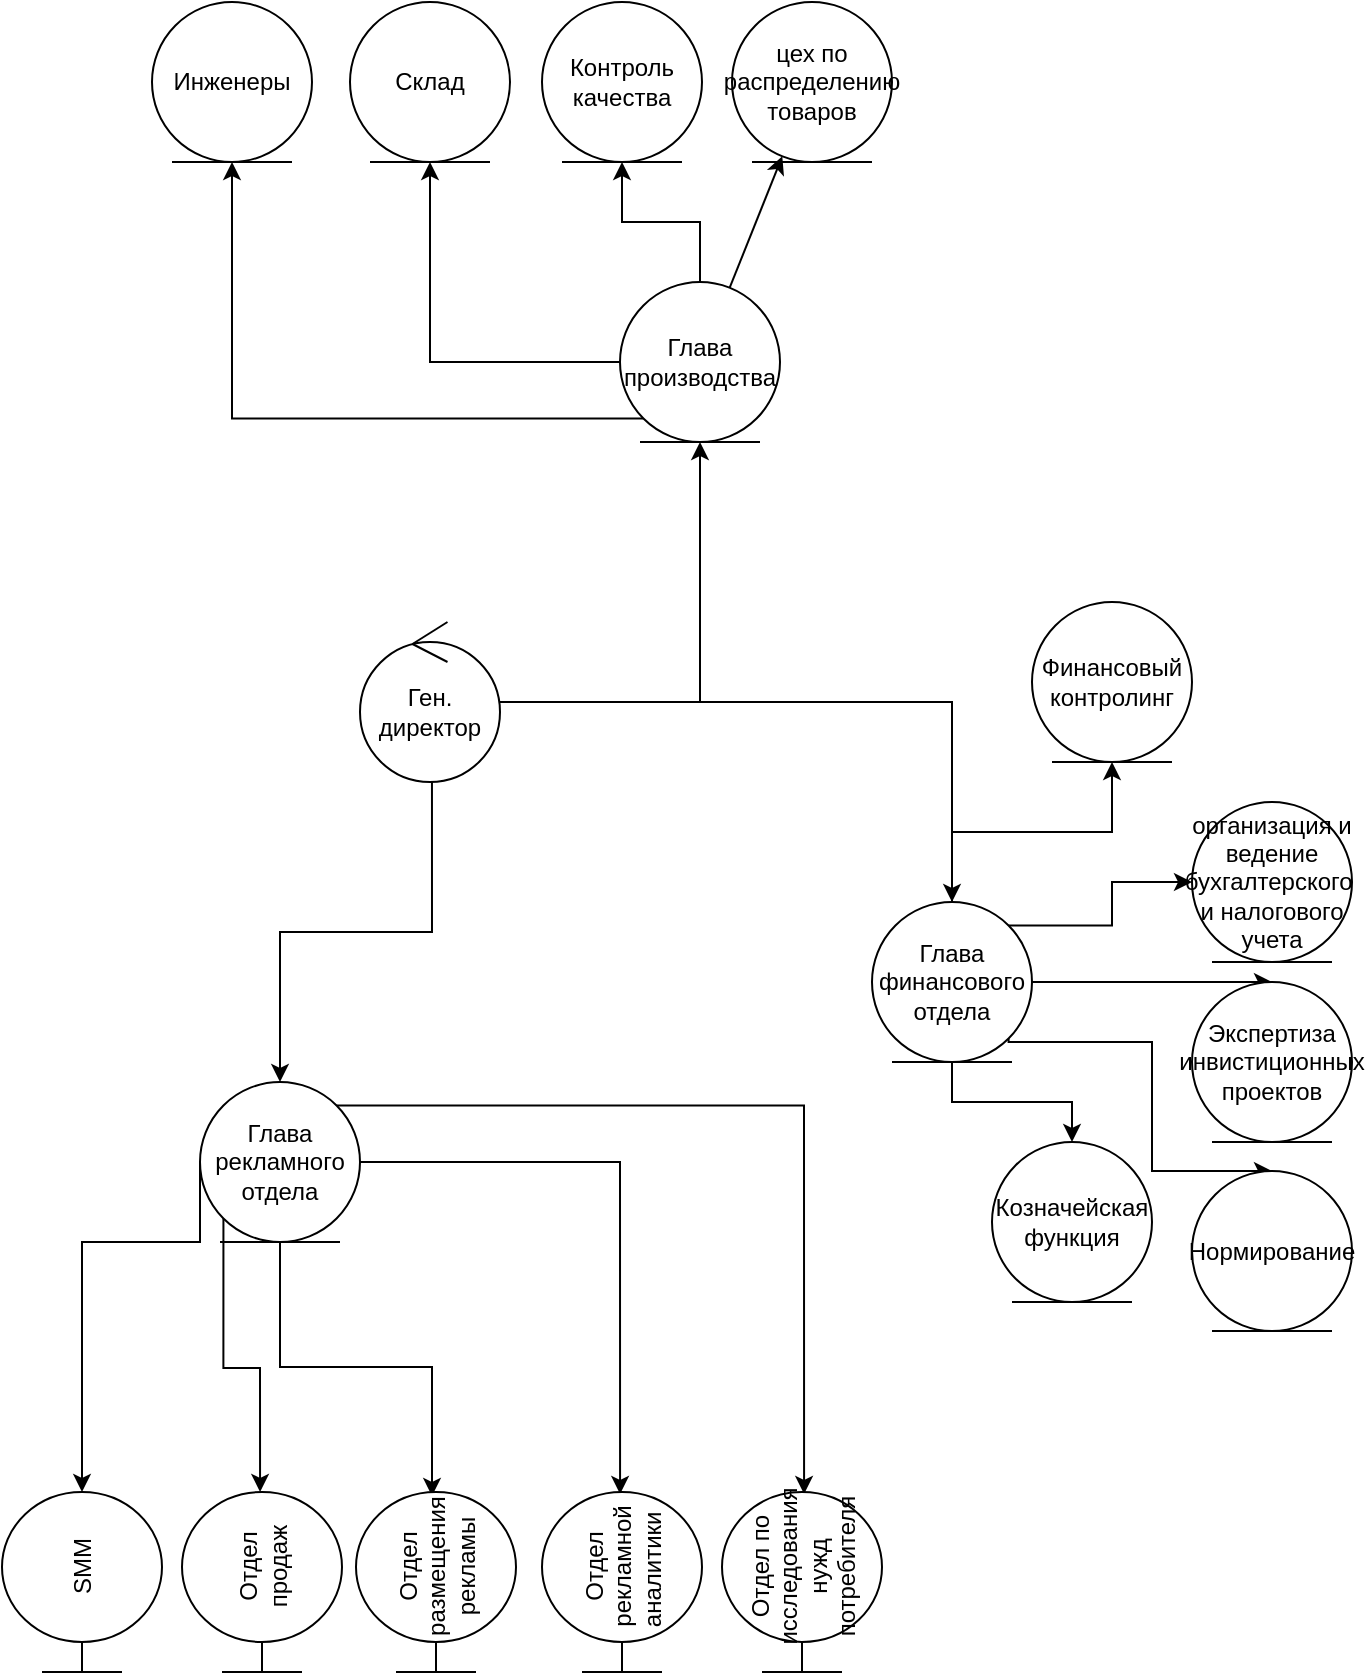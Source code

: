 <mxfile version="20.8.21" type="github">
  <diagram name="Страница 1" id="4H8iXRmtnrGgzoY1Sn-D">
    <mxGraphModel dx="1193" dy="773" grid="1" gridSize="10" guides="1" tooltips="1" connect="1" arrows="1" fold="1" page="1" pageScale="1" pageWidth="827" pageHeight="1169" math="0" shadow="0">
      <root>
        <mxCell id="0" />
        <mxCell id="1" parent="0" />
        <mxCell id="_J8wM2OBpAw2C5zsuMnr-1" value="Отдел продаж" style="shape=umlBoundary;whiteSpace=wrap;html=1;rotation=-90;" vertex="1" parent="1">
          <mxGeometry x="110" y="810" width="90" height="80" as="geometry" />
        </mxCell>
        <mxCell id="_J8wM2OBpAw2C5zsuMnr-8" style="edgeStyle=orthogonalEdgeStyle;rounded=0;orthogonalLoop=1;jettySize=auto;html=1;exitX=0;exitY=0.5;exitDx=0;exitDy=0;" edge="1" parent="1" source="_J8wM2OBpAw2C5zsuMnr-2" target="_J8wM2OBpAw2C5zsuMnr-5">
          <mxGeometry relative="1" as="geometry">
            <Array as="points">
              <mxPoint x="124" y="680" />
              <mxPoint x="65" y="680" />
            </Array>
          </mxGeometry>
        </mxCell>
        <mxCell id="_J8wM2OBpAw2C5zsuMnr-9" style="edgeStyle=orthogonalEdgeStyle;rounded=0;orthogonalLoop=1;jettySize=auto;html=1;exitX=0;exitY=1;exitDx=0;exitDy=0;entryX=1;entryY=0.488;entryDx=0;entryDy=0;entryPerimeter=0;" edge="1" parent="1" source="_J8wM2OBpAw2C5zsuMnr-2" target="_J8wM2OBpAw2C5zsuMnr-1">
          <mxGeometry relative="1" as="geometry">
            <Array as="points">
              <mxPoint x="136" y="743" />
              <mxPoint x="154" y="743" />
            </Array>
          </mxGeometry>
        </mxCell>
        <mxCell id="_J8wM2OBpAw2C5zsuMnr-10" style="edgeStyle=orthogonalEdgeStyle;rounded=0;orthogonalLoop=1;jettySize=auto;html=1;exitX=0.5;exitY=1;exitDx=0;exitDy=0;entryX=0.978;entryY=0.475;entryDx=0;entryDy=0;entryPerimeter=0;" edge="1" parent="1" source="_J8wM2OBpAw2C5zsuMnr-2" target="_J8wM2OBpAw2C5zsuMnr-4">
          <mxGeometry relative="1" as="geometry" />
        </mxCell>
        <mxCell id="_J8wM2OBpAw2C5zsuMnr-11" style="edgeStyle=orthogonalEdgeStyle;rounded=0;orthogonalLoop=1;jettySize=auto;html=1;exitX=1;exitY=0.5;exitDx=0;exitDy=0;entryX=0.989;entryY=0.488;entryDx=0;entryDy=0;entryPerimeter=0;" edge="1" parent="1" source="_J8wM2OBpAw2C5zsuMnr-2" target="_J8wM2OBpAw2C5zsuMnr-6">
          <mxGeometry relative="1" as="geometry">
            <Array as="points">
              <mxPoint x="334" y="640" />
            </Array>
          </mxGeometry>
        </mxCell>
        <mxCell id="_J8wM2OBpAw2C5zsuMnr-12" style="edgeStyle=orthogonalEdgeStyle;rounded=0;orthogonalLoop=1;jettySize=auto;html=1;exitX=1;exitY=0;exitDx=0;exitDy=0;entryX=0.989;entryY=0.513;entryDx=0;entryDy=0;entryPerimeter=0;" edge="1" parent="1" source="_J8wM2OBpAw2C5zsuMnr-2" target="_J8wM2OBpAw2C5zsuMnr-7">
          <mxGeometry relative="1" as="geometry" />
        </mxCell>
        <mxCell id="_J8wM2OBpAw2C5zsuMnr-2" value="Глава рекламного отдела" style="ellipse;shape=umlEntity;whiteSpace=wrap;html=1;" vertex="1" parent="1">
          <mxGeometry x="124" y="600" width="80" height="80" as="geometry" />
        </mxCell>
        <mxCell id="_J8wM2OBpAw2C5zsuMnr-15" style="edgeStyle=orthogonalEdgeStyle;rounded=0;orthogonalLoop=1;jettySize=auto;html=1;" edge="1" parent="1" source="_J8wM2OBpAw2C5zsuMnr-3" target="_J8wM2OBpAw2C5zsuMnr-14">
          <mxGeometry relative="1" as="geometry" />
        </mxCell>
        <mxCell id="_J8wM2OBpAw2C5zsuMnr-30" style="edgeStyle=orthogonalEdgeStyle;rounded=0;orthogonalLoop=1;jettySize=auto;html=1;" edge="1" parent="1" source="_J8wM2OBpAw2C5zsuMnr-3" target="_J8wM2OBpAw2C5zsuMnr-29">
          <mxGeometry relative="1" as="geometry" />
        </mxCell>
        <mxCell id="_J8wM2OBpAw2C5zsuMnr-3" value="Ген. директор" style="ellipse;shape=umlControl;whiteSpace=wrap;html=1;" vertex="1" parent="1">
          <mxGeometry x="204" y="370" width="70" height="80" as="geometry" />
        </mxCell>
        <mxCell id="_J8wM2OBpAw2C5zsuMnr-4" value="Отдел размещения рекламы" style="shape=umlBoundary;whiteSpace=wrap;html=1;rotation=-90;" vertex="1" parent="1">
          <mxGeometry x="197" y="810" width="90" height="80" as="geometry" />
        </mxCell>
        <mxCell id="_J8wM2OBpAw2C5zsuMnr-5" value="SMM" style="shape=umlBoundary;whiteSpace=wrap;html=1;rotation=-90;" vertex="1" parent="1">
          <mxGeometry x="20" y="810" width="90" height="80" as="geometry" />
        </mxCell>
        <mxCell id="_J8wM2OBpAw2C5zsuMnr-6" value="Отдел рекламной аналитики&amp;nbsp;" style="shape=umlBoundary;whiteSpace=wrap;html=1;rotation=-90;" vertex="1" parent="1">
          <mxGeometry x="290" y="810" width="90" height="80" as="geometry" />
        </mxCell>
        <mxCell id="_J8wM2OBpAw2C5zsuMnr-7" value="Отдел по исследования нужд потребителя" style="shape=umlBoundary;whiteSpace=wrap;html=1;rotation=-90;" vertex="1" parent="1">
          <mxGeometry x="380" y="810" width="90" height="80" as="geometry" />
        </mxCell>
        <mxCell id="_J8wM2OBpAw2C5zsuMnr-13" style="edgeStyle=orthogonalEdgeStyle;rounded=0;orthogonalLoop=1;jettySize=auto;html=1;exitX=0.514;exitY=1;exitDx=0;exitDy=0;entryX=0.5;entryY=0;entryDx=0;entryDy=0;exitPerimeter=0;" edge="1" parent="1" source="_J8wM2OBpAw2C5zsuMnr-3" target="_J8wM2OBpAw2C5zsuMnr-2">
          <mxGeometry relative="1" as="geometry">
            <mxPoint x="546" y="190" as="sourcePoint" />
            <mxPoint x="460" y="305" as="targetPoint" />
          </mxGeometry>
        </mxCell>
        <mxCell id="_J8wM2OBpAw2C5zsuMnr-23" style="edgeStyle=orthogonalEdgeStyle;rounded=0;orthogonalLoop=1;jettySize=auto;html=1;exitX=0.5;exitY=1;exitDx=0;exitDy=0;entryX=0.5;entryY=0;entryDx=0;entryDy=0;" edge="1" parent="1" source="_J8wM2OBpAw2C5zsuMnr-14" target="_J8wM2OBpAw2C5zsuMnr-22">
          <mxGeometry relative="1" as="geometry" />
        </mxCell>
        <mxCell id="_J8wM2OBpAw2C5zsuMnr-24" style="edgeStyle=orthogonalEdgeStyle;rounded=0;orthogonalLoop=1;jettySize=auto;html=1;exitX=1;exitY=1;exitDx=0;exitDy=0;entryX=0.5;entryY=0;entryDx=0;entryDy=0;" edge="1" parent="1" source="_J8wM2OBpAw2C5zsuMnr-14" target="_J8wM2OBpAw2C5zsuMnr-21">
          <mxGeometry relative="1" as="geometry">
            <Array as="points">
              <mxPoint x="528" y="580" />
              <mxPoint x="600" y="580" />
              <mxPoint x="600" y="645" />
            </Array>
          </mxGeometry>
        </mxCell>
        <mxCell id="_J8wM2OBpAw2C5zsuMnr-25" style="edgeStyle=orthogonalEdgeStyle;rounded=0;orthogonalLoop=1;jettySize=auto;html=1;exitX=1;exitY=0.5;exitDx=0;exitDy=0;entryX=0.5;entryY=0;entryDx=0;entryDy=0;" edge="1" parent="1" source="_J8wM2OBpAw2C5zsuMnr-14" target="_J8wM2OBpAw2C5zsuMnr-20">
          <mxGeometry relative="1" as="geometry">
            <Array as="points">
              <mxPoint x="620" y="550" />
              <mxPoint x="620" y="550" />
            </Array>
          </mxGeometry>
        </mxCell>
        <mxCell id="_J8wM2OBpAw2C5zsuMnr-28" style="edgeStyle=orthogonalEdgeStyle;rounded=0;orthogonalLoop=1;jettySize=auto;html=1;exitX=0.5;exitY=0;exitDx=0;exitDy=0;entryX=0.5;entryY=1;entryDx=0;entryDy=0;" edge="1" parent="1" source="_J8wM2OBpAw2C5zsuMnr-14" target="_J8wM2OBpAw2C5zsuMnr-27">
          <mxGeometry relative="1" as="geometry">
            <mxPoint x="580" y="470" as="targetPoint" />
          </mxGeometry>
        </mxCell>
        <mxCell id="_J8wM2OBpAw2C5zsuMnr-39" style="edgeStyle=orthogonalEdgeStyle;rounded=0;orthogonalLoop=1;jettySize=auto;html=1;exitX=1;exitY=0;exitDx=0;exitDy=0;entryX=0;entryY=0.5;entryDx=0;entryDy=0;" edge="1" parent="1" source="_J8wM2OBpAw2C5zsuMnr-14" target="_J8wM2OBpAw2C5zsuMnr-19">
          <mxGeometry relative="1" as="geometry" />
        </mxCell>
        <mxCell id="_J8wM2OBpAw2C5zsuMnr-14" value="Глава финансового отдела" style="ellipse;shape=umlEntity;whiteSpace=wrap;html=1;" vertex="1" parent="1">
          <mxGeometry x="460" y="510" width="80" height="80" as="geometry" />
        </mxCell>
        <mxCell id="_J8wM2OBpAw2C5zsuMnr-19" value="организация и ведение бухгалтерского&amp;nbsp;&lt;br&gt;и налогового учета" style="ellipse;shape=umlEntity;whiteSpace=wrap;html=1;" vertex="1" parent="1">
          <mxGeometry x="620" y="460" width="80" height="80" as="geometry" />
        </mxCell>
        <mxCell id="_J8wM2OBpAw2C5zsuMnr-20" value="Экспертиза инвистиционных проектов" style="ellipse;shape=umlEntity;whiteSpace=wrap;html=1;" vertex="1" parent="1">
          <mxGeometry x="620" y="550" width="80" height="80" as="geometry" />
        </mxCell>
        <mxCell id="_J8wM2OBpAw2C5zsuMnr-21" value="Нормирование" style="ellipse;shape=umlEntity;whiteSpace=wrap;html=1;" vertex="1" parent="1">
          <mxGeometry x="620" y="644.5" width="80" height="80" as="geometry" />
        </mxCell>
        <mxCell id="_J8wM2OBpAw2C5zsuMnr-22" value="Козначейская&lt;br&gt;функция" style="ellipse;shape=umlEntity;whiteSpace=wrap;html=1;" vertex="1" parent="1">
          <mxGeometry x="520" y="630" width="80" height="80" as="geometry" />
        </mxCell>
        <mxCell id="_J8wM2OBpAw2C5zsuMnr-27" value="Финансовый контролинг" style="ellipse;shape=umlEntity;whiteSpace=wrap;html=1;" vertex="1" parent="1">
          <mxGeometry x="540" y="360" width="80" height="80" as="geometry" />
        </mxCell>
        <mxCell id="_J8wM2OBpAw2C5zsuMnr-32" style="edgeStyle=orthogonalEdgeStyle;rounded=0;orthogonalLoop=1;jettySize=auto;html=1;exitX=0;exitY=1;exitDx=0;exitDy=0;" edge="1" parent="1" source="_J8wM2OBpAw2C5zsuMnr-29" target="_J8wM2OBpAw2C5zsuMnr-31">
          <mxGeometry relative="1" as="geometry" />
        </mxCell>
        <mxCell id="_J8wM2OBpAw2C5zsuMnr-34" style="edgeStyle=orthogonalEdgeStyle;rounded=0;orthogonalLoop=1;jettySize=auto;html=1;" edge="1" parent="1" source="_J8wM2OBpAw2C5zsuMnr-29" target="_J8wM2OBpAw2C5zsuMnr-33">
          <mxGeometry relative="1" as="geometry" />
        </mxCell>
        <mxCell id="_J8wM2OBpAw2C5zsuMnr-36" style="edgeStyle=orthogonalEdgeStyle;rounded=0;orthogonalLoop=1;jettySize=auto;html=1;" edge="1" parent="1" source="_J8wM2OBpAw2C5zsuMnr-29" target="_J8wM2OBpAw2C5zsuMnr-35">
          <mxGeometry relative="1" as="geometry" />
        </mxCell>
        <mxCell id="_J8wM2OBpAw2C5zsuMnr-38" style="edgeStyle=orthogonalEdgeStyle;rounded=0;orthogonalLoop=1;jettySize=auto;html=1;" edge="1" parent="1" source="_J8wM2OBpAw2C5zsuMnr-29" target="_J8wM2OBpAw2C5zsuMnr-37">
          <mxGeometry relative="1" as="geometry">
            <Array as="points">
              <mxPoint x="410" y="280" />
            </Array>
          </mxGeometry>
        </mxCell>
        <mxCell id="_J8wM2OBpAw2C5zsuMnr-29" value="Глава производства" style="ellipse;shape=umlEntity;whiteSpace=wrap;html=1;" vertex="1" parent="1">
          <mxGeometry x="334" y="200" width="80" height="80" as="geometry" />
        </mxCell>
        <mxCell id="_J8wM2OBpAw2C5zsuMnr-31" value="Инженеры" style="ellipse;shape=umlEntity;whiteSpace=wrap;html=1;" vertex="1" parent="1">
          <mxGeometry x="100" y="60" width="80" height="80" as="geometry" />
        </mxCell>
        <mxCell id="_J8wM2OBpAw2C5zsuMnr-33" value="Склад" style="ellipse;shape=umlEntity;whiteSpace=wrap;html=1;" vertex="1" parent="1">
          <mxGeometry x="199" y="60" width="80" height="80" as="geometry" />
        </mxCell>
        <mxCell id="_J8wM2OBpAw2C5zsuMnr-35" value="Контроль качества" style="ellipse;shape=umlEntity;whiteSpace=wrap;html=1;" vertex="1" parent="1">
          <mxGeometry x="295" y="60" width="80" height="80" as="geometry" />
        </mxCell>
        <mxCell id="_J8wM2OBpAw2C5zsuMnr-37" value="цех по распределению&lt;br&gt;товаров" style="ellipse;shape=umlEntity;whiteSpace=wrap;html=1;" vertex="1" parent="1">
          <mxGeometry x="390" y="60" width="80" height="80" as="geometry" />
        </mxCell>
      </root>
    </mxGraphModel>
  </diagram>
</mxfile>
